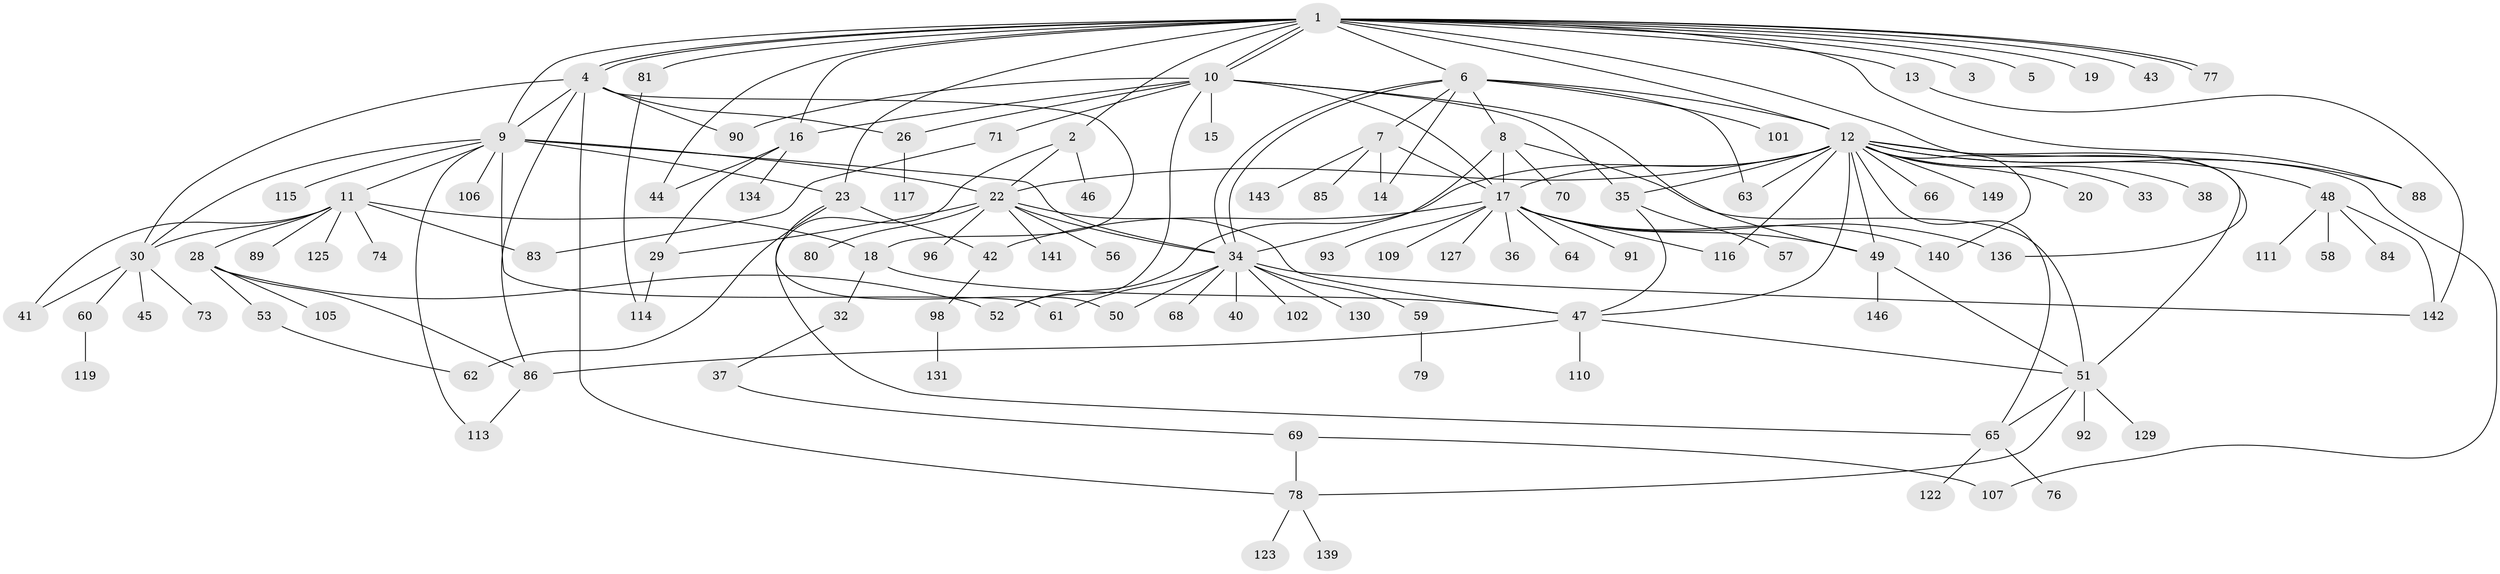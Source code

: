 // original degree distribution, {23: 0.006711409395973154, 5: 0.06711409395973154, 1: 0.47651006711409394, 10: 0.026845637583892617, 9: 0.006711409395973154, 4: 0.04697986577181208, 6: 0.03355704697986577, 12: 0.013422818791946308, 7: 0.020134228187919462, 22: 0.006711409395973154, 3: 0.09395973154362416, 2: 0.20134228187919462}
// Generated by graph-tools (version 1.1) at 2025/41/03/06/25 10:41:45]
// undirected, 112 vertices, 168 edges
graph export_dot {
graph [start="1"]
  node [color=gray90,style=filled];
  1 [super="+21"];
  2 [super="+126"];
  3;
  4 [super="+75"];
  5;
  6 [super="+135"];
  7 [super="+133"];
  8 [super="+24"];
  9 [super="+108"];
  10 [super="+87"];
  11 [super="+27"];
  12 [super="+103"];
  13 [super="+25"];
  14 [super="+121"];
  15;
  16 [super="+132"];
  17 [super="+39"];
  18 [super="+120"];
  19;
  20;
  22 [super="+31"];
  23;
  26 [super="+94"];
  28 [super="+82"];
  29;
  30;
  32;
  33;
  34 [super="+128"];
  35 [super="+148"];
  36;
  37 [super="+137"];
  38;
  40;
  41 [super="+72"];
  42 [super="+55"];
  43;
  44;
  45 [super="+138"];
  46;
  47 [super="+54"];
  48 [super="+67"];
  49 [super="+124"];
  50;
  51 [super="+144"];
  52 [super="+97"];
  53;
  56;
  57;
  58;
  59 [super="+147"];
  60;
  61;
  62;
  63;
  64;
  65 [super="+118"];
  66;
  68;
  69;
  70;
  71 [super="+104"];
  73;
  74;
  76;
  77;
  78 [super="+95"];
  79;
  80;
  81;
  83 [super="+100"];
  84;
  85;
  86 [super="+145"];
  88;
  89;
  90 [super="+99"];
  91;
  92;
  93;
  96;
  98 [super="+112"];
  101;
  102;
  105;
  106;
  107;
  109;
  110;
  111;
  113;
  114;
  115;
  116;
  117;
  119;
  122;
  123;
  125;
  127;
  129;
  130;
  131;
  134;
  136;
  139;
  140;
  141;
  142;
  143;
  146;
  149;
  1 -- 2;
  1 -- 3;
  1 -- 4;
  1 -- 4;
  1 -- 5;
  1 -- 6;
  1 -- 9 [weight=2];
  1 -- 10;
  1 -- 10;
  1 -- 12;
  1 -- 13;
  1 -- 16;
  1 -- 19;
  1 -- 23;
  1 -- 43;
  1 -- 44;
  1 -- 77;
  1 -- 77;
  1 -- 81;
  1 -- 136;
  1 -- 88;
  2 -- 46;
  2 -- 22;
  2 -- 65;
  4 -- 9;
  4 -- 18;
  4 -- 26;
  4 -- 30;
  4 -- 78;
  4 -- 90;
  4 -- 86;
  6 -- 7;
  6 -- 8 [weight=2];
  6 -- 14;
  6 -- 34;
  6 -- 34;
  6 -- 63;
  6 -- 101;
  6 -- 12;
  7 -- 85;
  7 -- 14;
  7 -- 143;
  7 -- 17;
  8 -- 51;
  8 -- 70;
  8 -- 34;
  8 -- 17;
  9 -- 11;
  9 -- 23;
  9 -- 30;
  9 -- 61;
  9 -- 106;
  9 -- 115;
  9 -- 34 [weight=2];
  9 -- 113;
  9 -- 22;
  10 -- 15;
  10 -- 16;
  10 -- 26;
  10 -- 35;
  10 -- 49;
  10 -- 52;
  10 -- 71;
  10 -- 90;
  10 -- 17;
  11 -- 18;
  11 -- 28;
  11 -- 30;
  11 -- 41;
  11 -- 74;
  11 -- 89;
  11 -- 83;
  11 -- 125;
  12 -- 17;
  12 -- 20;
  12 -- 22;
  12 -- 33;
  12 -- 35;
  12 -- 38;
  12 -- 47;
  12 -- 48;
  12 -- 51;
  12 -- 52;
  12 -- 63;
  12 -- 65;
  12 -- 66;
  12 -- 88;
  12 -- 107;
  12 -- 116;
  12 -- 140;
  12 -- 149;
  12 -- 49;
  13 -- 142;
  16 -- 29;
  16 -- 44;
  16 -- 134;
  17 -- 36;
  17 -- 64;
  17 -- 91;
  17 -- 136;
  17 -- 42;
  17 -- 140;
  17 -- 109;
  17 -- 116;
  17 -- 93;
  17 -- 127;
  17 -- 49;
  18 -- 32;
  18 -- 47;
  22 -- 34 [weight=2];
  22 -- 96;
  22 -- 141;
  22 -- 80;
  22 -- 56;
  22 -- 29;
  22 -- 47;
  23 -- 42;
  23 -- 50;
  23 -- 62;
  26 -- 117;
  28 -- 53;
  28 -- 86;
  28 -- 105;
  28 -- 52;
  29 -- 114;
  30 -- 41;
  30 -- 45;
  30 -- 60;
  30 -- 73;
  32 -- 37;
  34 -- 40;
  34 -- 50;
  34 -- 59;
  34 -- 61;
  34 -- 68;
  34 -- 102;
  34 -- 130;
  34 -- 142;
  35 -- 47;
  35 -- 57;
  37 -- 69;
  42 -- 98;
  47 -- 51;
  47 -- 86;
  47 -- 110;
  48 -- 58;
  48 -- 84;
  48 -- 111;
  48 -- 142;
  49 -- 51;
  49 -- 146;
  51 -- 92;
  51 -- 129;
  51 -- 65;
  51 -- 78;
  53 -- 62;
  59 -- 79;
  60 -- 119;
  65 -- 76;
  65 -- 122;
  69 -- 78;
  69 -- 107;
  71 -- 83;
  78 -- 123;
  78 -- 139;
  81 -- 114;
  86 -- 113;
  98 -- 131;
}
